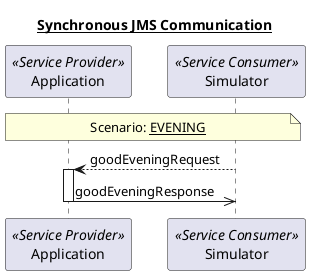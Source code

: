 @startuml

title __Synchronous JMS Communication__

participant "Application" as Application <<Service Provider>>
participant "Simulator" as Simulator <<Service Consumer>>

note over Application, Simulator
Scenario: __EVENING__
end note
Simulator --> Application : goodEveningRequest
activate Application
Application ->> Simulator : goodEveningResponse
deactivate Application

@enduml